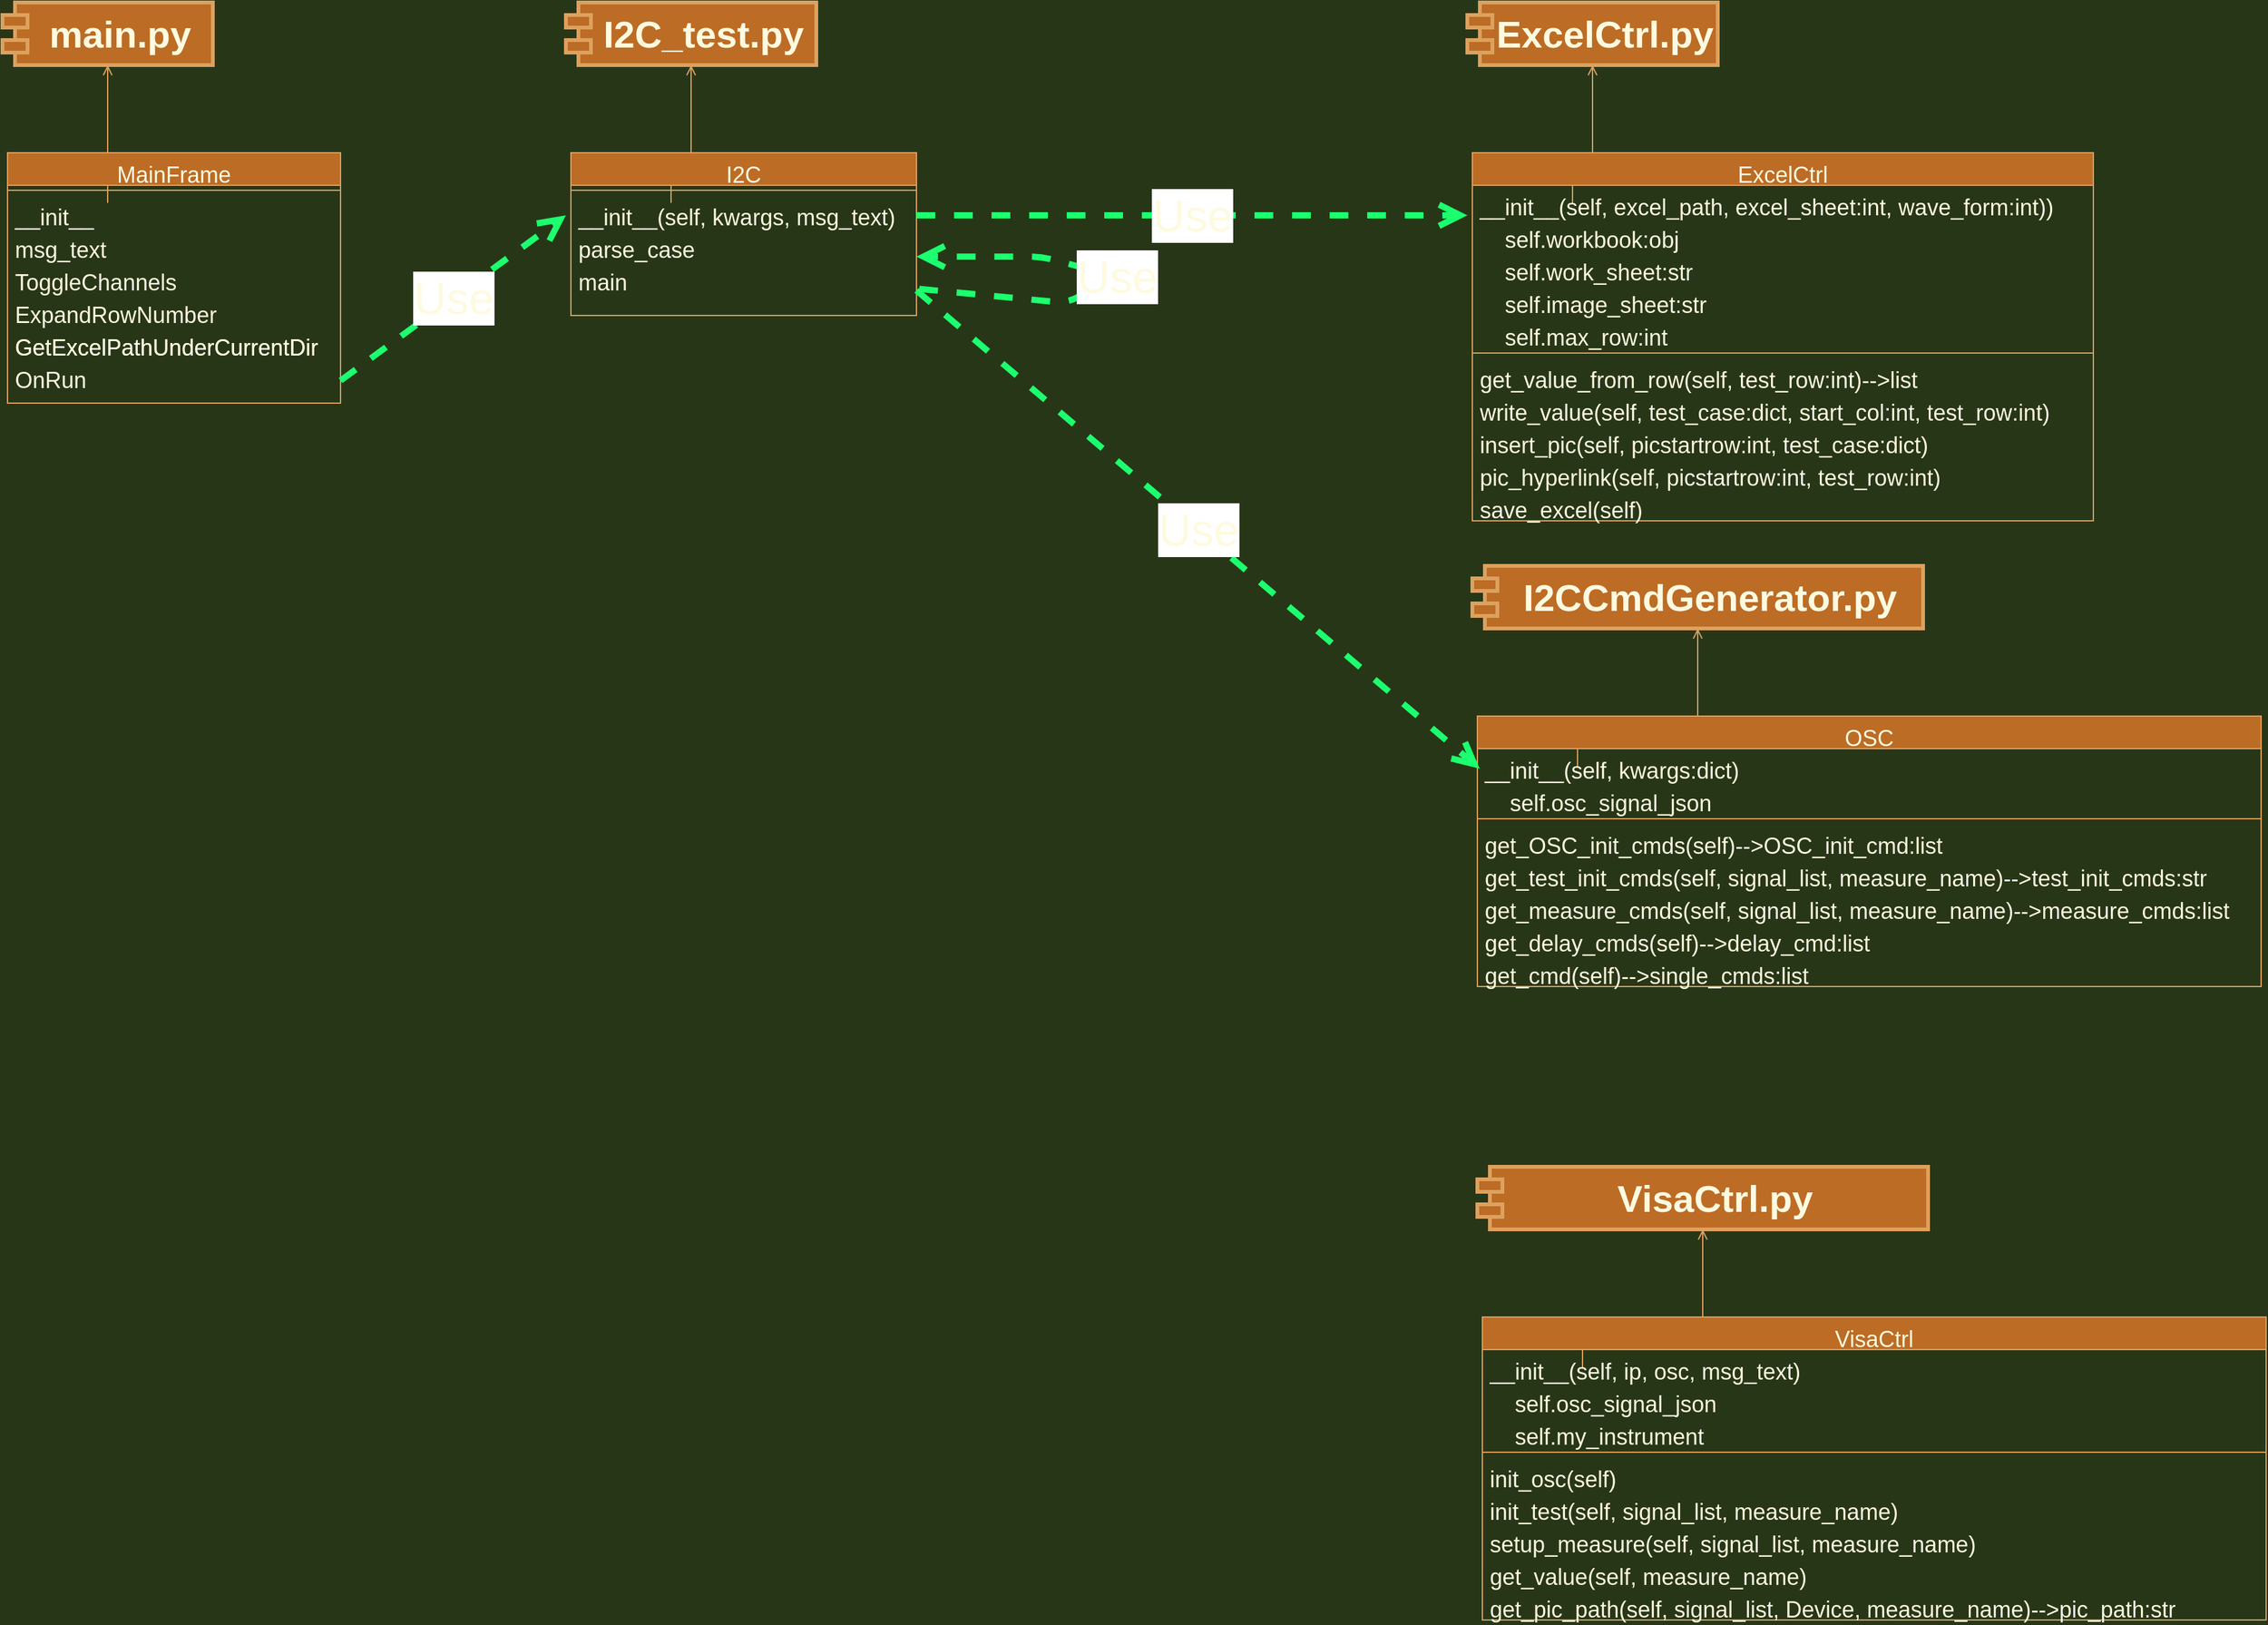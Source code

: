 <mxfile version="15.2.1" type="github">
  <diagram id="C5RBs43oDa-KdzZeNtuy" name="I2C Diagram">
    <mxGraphModel dx="1940" dy="1286" grid="1" gridSize="10" guides="1" tooltips="1" connect="1" arrows="1" fold="1" page="1" pageScale="1" pageWidth="827" pageHeight="1169" background="#283618" math="0" shadow="0">
      <root>
        <mxCell id="WIyWlLk6GJQsqaUBKTNV-0" />
        <mxCell id="WIyWlLk6GJQsqaUBKTNV-1" parent="WIyWlLk6GJQsqaUBKTNV-0" />
        <mxCell id="vuCsuV92tiSEWa9CnFil-13" value="main.py" style="shape=module;align=left;spacingLeft=20;align=center;verticalAlign=top;fillColor=#BC6C25;strokeColor=#DDA15E;fontColor=#FEFAE0;strokeWidth=3;fontStyle=1;fontSize=30;" vertex="1" parent="WIyWlLk6GJQsqaUBKTNV-1">
          <mxGeometry x="-450" y="120" width="168" height="50" as="geometry" />
        </mxCell>
        <mxCell id="vuCsuV92tiSEWa9CnFil-24" style="edgeStyle=orthogonalEdgeStyle;rounded=0;orthogonalLoop=1;jettySize=auto;html=1;entryX=0.5;entryY=1;entryDx=0;entryDy=0;endArrow=open;endFill=0;labelBackgroundColor=#283618;strokeColor=#DDA15E;fontColor=#FEFAE0;" edge="1" parent="WIyWlLk6GJQsqaUBKTNV-1" target="vuCsuV92tiSEWa9CnFil-13">
          <mxGeometry relative="1" as="geometry">
            <mxPoint x="-366" y="280" as="sourcePoint" />
            <Array as="points">
              <mxPoint x="-366" y="250" />
            </Array>
          </mxGeometry>
        </mxCell>
        <mxCell id="vuCsuV92tiSEWa9CnFil-41" value="MainFrame" style="swimlane;fontStyle=0;align=center;verticalAlign=top;childLayout=stackLayout;horizontal=1;startSize=26;horizontalStack=0;resizeParent=1;resizeLast=0;collapsible=1;marginBottom=0;rounded=0;shadow=0;strokeWidth=1;fillColor=#BC6C25;strokeColor=#DDA15E;fontColor=#FEFAE0;fontSize=18;" vertex="1" parent="WIyWlLk6GJQsqaUBKTNV-1">
          <mxGeometry x="-446" y="240" width="266" height="200" as="geometry">
            <mxRectangle x="120" y="360" width="160" height="26" as="alternateBounds" />
          </mxGeometry>
        </mxCell>
        <mxCell id="vuCsuV92tiSEWa9CnFil-44" value="" style="line;html=1;strokeWidth=1;align=left;verticalAlign=middle;spacingTop=-1;spacingLeft=3;spacingRight=3;rotatable=0;labelPosition=right;points=[];portConstraint=eastwest;labelBackgroundColor=#283618;fillColor=#BC6C25;strokeColor=#DDA15E;fontColor=#FEFAE0;fontSize=18;" vertex="1" parent="vuCsuV92tiSEWa9CnFil-41">
          <mxGeometry y="26" width="266" height="8" as="geometry" />
        </mxCell>
        <mxCell id="vuCsuV92tiSEWa9CnFil-45" value="__init__" style="text;align=left;verticalAlign=top;spacingLeft=4;spacingRight=4;overflow=hidden;rotatable=0;points=[[0,0.5],[1,0.5]];portConstraint=eastwest;fontStyle=0;fontColor=#FEFAE0;fontSize=18;" vertex="1" parent="vuCsuV92tiSEWa9CnFil-41">
          <mxGeometry y="34" width="266" height="26" as="geometry" />
        </mxCell>
        <mxCell id="vuCsuV92tiSEWa9CnFil-46" value="msg_text" style="text;align=left;verticalAlign=top;spacingLeft=4;spacingRight=4;overflow=hidden;rotatable=0;points=[[0,0.5],[1,0.5]];portConstraint=eastwest;fontColor=#FEFAE0;fontSize=18;" vertex="1" parent="vuCsuV92tiSEWa9CnFil-41">
          <mxGeometry y="60" width="266" height="26" as="geometry" />
        </mxCell>
        <mxCell id="vuCsuV92tiSEWa9CnFil-47" value="ToggleChannels" style="text;align=left;verticalAlign=top;spacingLeft=4;spacingRight=4;overflow=hidden;rotatable=0;points=[[0,0.5],[1,0.5]];portConstraint=eastwest;fontColor=#FEFAE0;fontSize=18;" vertex="1" parent="vuCsuV92tiSEWa9CnFil-41">
          <mxGeometry y="86" width="266" height="26" as="geometry" />
        </mxCell>
        <mxCell id="vuCsuV92tiSEWa9CnFil-48" value="ExpandRowNumber" style="text;align=left;verticalAlign=top;spacingLeft=4;spacingRight=4;overflow=hidden;rotatable=0;points=[[0,0.5],[1,0.5]];portConstraint=eastwest;fontColor=#FEFAE0;fontSize=18;" vertex="1" parent="vuCsuV92tiSEWa9CnFil-41">
          <mxGeometry y="112" width="266" height="26" as="geometry" />
        </mxCell>
        <mxCell id="vuCsuV92tiSEWa9CnFil-50" value="GetExcelPathUnderCurrentDir" style="text;align=left;verticalAlign=top;spacingLeft=4;spacingRight=4;overflow=hidden;rotatable=0;points=[[0,0.5],[1,0.5]];portConstraint=eastwest;fontColor=#FEFAE0;fontSize=18;" vertex="1" parent="vuCsuV92tiSEWa9CnFil-41">
          <mxGeometry y="138" width="266" height="26" as="geometry" />
        </mxCell>
        <mxCell id="vuCsuV92tiSEWa9CnFil-51" value="OnRun" style="text;align=left;verticalAlign=top;spacingLeft=4;spacingRight=4;overflow=hidden;rotatable=0;points=[[0,0.5],[1,0.5]];portConstraint=eastwest;fontColor=#FEFAE0;fontSize=18;" vertex="1" parent="vuCsuV92tiSEWa9CnFil-41">
          <mxGeometry y="164" width="266" height="36" as="geometry" />
        </mxCell>
        <mxCell id="vuCsuV92tiSEWa9CnFil-49" value="GetExcelPathUnderCurrentDir" style="text;align=left;verticalAlign=top;spacingLeft=4;spacingRight=4;overflow=hidden;rotatable=0;points=[[0,0.5],[1,0.5]];portConstraint=eastwest;fontColor=#FEFAE0;fontSize=18;" vertex="1" parent="WIyWlLk6GJQsqaUBKTNV-1">
          <mxGeometry x="-446" y="378" width="276" height="26" as="geometry" />
        </mxCell>
        <mxCell id="vuCsuV92tiSEWa9CnFil-52" value="I2C_test.py" style="shape=module;align=left;spacingLeft=20;align=center;verticalAlign=top;fillColor=#BC6C25;strokeColor=#DDA15E;fontColor=#FEFAE0;strokeWidth=3;fontStyle=1;fontSize=30;" vertex="1" parent="WIyWlLk6GJQsqaUBKTNV-1">
          <mxGeometry y="120" width="200" height="50" as="geometry" />
        </mxCell>
        <mxCell id="vuCsuV92tiSEWa9CnFil-53" style="edgeStyle=orthogonalEdgeStyle;rounded=0;orthogonalLoop=1;jettySize=auto;html=1;entryX=0.5;entryY=1;entryDx=0;entryDy=0;endArrow=open;endFill=0;labelBackgroundColor=#283618;strokeColor=#DDA15E;fontColor=#FEFAE0;" edge="1" target="vuCsuV92tiSEWa9CnFil-52" parent="WIyWlLk6GJQsqaUBKTNV-1">
          <mxGeometry relative="1" as="geometry">
            <mxPoint x="84" y="280" as="sourcePoint" />
            <Array as="points">
              <mxPoint x="84" y="250" />
            </Array>
          </mxGeometry>
        </mxCell>
        <mxCell id="vuCsuV92tiSEWa9CnFil-54" value="I2C" style="swimlane;fontStyle=0;align=center;verticalAlign=top;childLayout=stackLayout;horizontal=1;startSize=26;horizontalStack=0;resizeParent=1;resizeLast=0;collapsible=1;marginBottom=0;rounded=0;shadow=0;strokeWidth=1;fillColor=#BC6C25;strokeColor=#DDA15E;fontColor=#FEFAE0;fontSize=18;" vertex="1" parent="WIyWlLk6GJQsqaUBKTNV-1">
          <mxGeometry x="4" y="240" width="276" height="130" as="geometry">
            <mxRectangle x="120" y="360" width="160" height="26" as="alternateBounds" />
          </mxGeometry>
        </mxCell>
        <mxCell id="vuCsuV92tiSEWa9CnFil-55" value="" style="line;html=1;strokeWidth=1;align=left;verticalAlign=middle;spacingTop=-1;spacingLeft=3;spacingRight=3;rotatable=0;labelPosition=right;points=[];portConstraint=eastwest;labelBackgroundColor=#283618;fillColor=#BC6C25;strokeColor=#DDA15E;fontColor=#FEFAE0;fontSize=18;" vertex="1" parent="vuCsuV92tiSEWa9CnFil-54">
          <mxGeometry y="26" width="276" height="8" as="geometry" />
        </mxCell>
        <mxCell id="vuCsuV92tiSEWa9CnFil-56" value="__init__(self, kwargs, msg_text)" style="text;align=left;verticalAlign=top;spacingLeft=4;spacingRight=4;overflow=hidden;rotatable=0;points=[[0,0.5],[1,0.5]];portConstraint=eastwest;fontStyle=0;fontColor=#FEFAE0;fontSize=18;" vertex="1" parent="vuCsuV92tiSEWa9CnFil-54">
          <mxGeometry y="34" width="276" height="26" as="geometry" />
        </mxCell>
        <mxCell id="vuCsuV92tiSEWa9CnFil-57" value="parse_case" style="text;align=left;verticalAlign=top;spacingLeft=4;spacingRight=4;overflow=hidden;rotatable=0;points=[[0,0.5],[1,0.5]];portConstraint=eastwest;fontColor=#FEFAE0;fontSize=18;" vertex="1" parent="vuCsuV92tiSEWa9CnFil-54">
          <mxGeometry y="60" width="276" height="26" as="geometry" />
        </mxCell>
        <mxCell id="vuCsuV92tiSEWa9CnFil-58" value="main" style="text;align=left;verticalAlign=top;spacingLeft=4;spacingRight=4;overflow=hidden;rotatable=0;points=[[0,0.5],[1,0.5]];portConstraint=eastwest;fontColor=#FEFAE0;fontSize=18;" vertex="1" parent="vuCsuV92tiSEWa9CnFil-54">
          <mxGeometry y="86" width="276" height="26" as="geometry" />
        </mxCell>
        <mxCell id="vuCsuV92tiSEWa9CnFil-86" value="Use" style="endArrow=open;endSize=12;dashed=1;html=1;fontSize=36;fontColor=#FEFAE0;strokeColor=#1CFF6F;strokeWidth=5;fillColor=#BC6C25;exitX=1.008;exitY=0.876;exitDx=0;exitDy=0;exitPerimeter=0;" edge="1" parent="vuCsuV92tiSEWa9CnFil-54" source="vuCsuV92tiSEWa9CnFil-58">
          <mxGeometry width="160" relative="1" as="geometry">
            <mxPoint x="256" y="120" as="sourcePoint" />
            <mxPoint x="276" y="83" as="targetPoint" />
            <Array as="points">
              <mxPoint x="396" y="120" />
              <mxPoint x="436" y="99" />
              <mxPoint x="376" y="83" />
            </Array>
          </mxGeometry>
        </mxCell>
        <mxCell id="vuCsuV92tiSEWa9CnFil-65" value="ExcelCtrl.py" style="shape=module;align=left;spacingLeft=20;align=center;verticalAlign=top;fillColor=#BC6C25;strokeColor=#DDA15E;fontColor=#FEFAE0;strokeWidth=3;fontStyle=1;fontSize=30;" vertex="1" parent="WIyWlLk6GJQsqaUBKTNV-1">
          <mxGeometry x="720" y="120" width="200" height="50" as="geometry" />
        </mxCell>
        <mxCell id="vuCsuV92tiSEWa9CnFil-66" style="edgeStyle=orthogonalEdgeStyle;rounded=0;orthogonalLoop=1;jettySize=auto;html=1;entryX=0.5;entryY=1;entryDx=0;entryDy=0;endArrow=open;endFill=0;labelBackgroundColor=#283618;strokeColor=#DDA15E;fontColor=#FEFAE0;" edge="1" target="vuCsuV92tiSEWa9CnFil-65" parent="WIyWlLk6GJQsqaUBKTNV-1">
          <mxGeometry relative="1" as="geometry">
            <mxPoint x="804" y="280" as="sourcePoint" />
            <Array as="points">
              <mxPoint x="804" y="250" />
            </Array>
          </mxGeometry>
        </mxCell>
        <mxCell id="vuCsuV92tiSEWa9CnFil-67" value="ExcelCtrl" style="swimlane;fontStyle=0;align=center;verticalAlign=top;childLayout=stackLayout;horizontal=1;startSize=26;horizontalStack=0;resizeParent=1;resizeLast=0;collapsible=1;marginBottom=0;rounded=0;shadow=0;strokeWidth=1;fillColor=#BC6C25;strokeColor=#DDA15E;fontColor=#FEFAE0;fontSize=18;" vertex="1" parent="WIyWlLk6GJQsqaUBKTNV-1">
          <mxGeometry x="724" y="240" width="496" height="294" as="geometry">
            <mxRectangle x="120" y="360" width="160" height="26" as="alternateBounds" />
          </mxGeometry>
        </mxCell>
        <mxCell id="vuCsuV92tiSEWa9CnFil-69" value="__init__(self, excel_path, excel_sheet:int, wave_form:int))" style="text;align=left;verticalAlign=top;spacingLeft=4;spacingRight=4;overflow=hidden;rotatable=0;points=[[0,0.5],[1,0.5]];portConstraint=eastwest;fontStyle=0;fontColor=#FEFAE0;fontSize=18;" vertex="1" parent="vuCsuV92tiSEWa9CnFil-67">
          <mxGeometry y="26" width="496" height="26" as="geometry" />
        </mxCell>
        <mxCell id="vuCsuV92tiSEWa9CnFil-122" value="    self.workbook:obj" style="text;align=left;verticalAlign=top;spacingLeft=4;spacingRight=4;overflow=hidden;rotatable=0;points=[[0,0.5],[1,0.5]];portConstraint=eastwest;fontStyle=0;fontColor=#FEFAE0;fontSize=18;" vertex="1" parent="vuCsuV92tiSEWa9CnFil-67">
          <mxGeometry y="52" width="496" height="26" as="geometry" />
        </mxCell>
        <mxCell id="vuCsuV92tiSEWa9CnFil-123" value="    self.work_sheet:str" style="text;align=left;verticalAlign=top;spacingLeft=4;spacingRight=4;overflow=hidden;rotatable=0;points=[[0,0.5],[1,0.5]];portConstraint=eastwest;fontStyle=0;fontColor=#FEFAE0;fontSize=18;" vertex="1" parent="vuCsuV92tiSEWa9CnFil-67">
          <mxGeometry y="78" width="496" height="26" as="geometry" />
        </mxCell>
        <mxCell id="vuCsuV92tiSEWa9CnFil-124" value="    self.image_sheet:str" style="text;align=left;verticalAlign=top;spacingLeft=4;spacingRight=4;overflow=hidden;rotatable=0;points=[[0,0.5],[1,0.5]];portConstraint=eastwest;fontStyle=0;fontColor=#FEFAE0;fontSize=18;" vertex="1" parent="vuCsuV92tiSEWa9CnFil-67">
          <mxGeometry y="104" width="496" height="26" as="geometry" />
        </mxCell>
        <mxCell id="vuCsuV92tiSEWa9CnFil-125" value="    self.max_row:int" style="text;align=left;verticalAlign=top;spacingLeft=4;spacingRight=4;overflow=hidden;rotatable=0;points=[[0,0.5],[1,0.5]];portConstraint=eastwest;fontStyle=0;fontColor=#FEFAE0;fontSize=18;" vertex="1" parent="vuCsuV92tiSEWa9CnFil-67">
          <mxGeometry y="130" width="496" height="26" as="geometry" />
        </mxCell>
        <mxCell id="vuCsuV92tiSEWa9CnFil-68" value="" style="line;html=1;strokeWidth=1;align=left;verticalAlign=middle;spacingTop=-1;spacingLeft=3;spacingRight=3;rotatable=0;labelPosition=right;points=[];portConstraint=eastwest;labelBackgroundColor=#283618;fillColor=#BC6C25;strokeColor=#DDA15E;fontColor=#FEFAE0;fontSize=18;" vertex="1" parent="vuCsuV92tiSEWa9CnFil-67">
          <mxGeometry y="156" width="496" height="8" as="geometry" />
        </mxCell>
        <mxCell id="vuCsuV92tiSEWa9CnFil-70" value="get_value_from_row(self, test_row:int)--&gt;list" style="text;align=left;verticalAlign=top;spacingLeft=4;spacingRight=4;overflow=hidden;rotatable=0;points=[[0,0.5],[1,0.5]];portConstraint=eastwest;fontColor=#FEFAE0;fontSize=18;" vertex="1" parent="vuCsuV92tiSEWa9CnFil-67">
          <mxGeometry y="164" width="496" height="26" as="geometry" />
        </mxCell>
        <mxCell id="vuCsuV92tiSEWa9CnFil-71" value="write_value(self, test_case:dict, start_col:int, test_row:int)" style="text;align=left;verticalAlign=top;spacingLeft=4;spacingRight=4;overflow=hidden;rotatable=0;points=[[0,0.5],[1,0.5]];portConstraint=eastwest;fontColor=#FEFAE0;fontSize=18;" vertex="1" parent="vuCsuV92tiSEWa9CnFil-67">
          <mxGeometry y="190" width="496" height="26" as="geometry" />
        </mxCell>
        <mxCell id="vuCsuV92tiSEWa9CnFil-73" value="insert_pic(self, picstartrow:int, test_case:dict)" style="text;align=left;verticalAlign=top;spacingLeft=4;spacingRight=4;overflow=hidden;rotatable=0;points=[[0,0.5],[1,0.5]];portConstraint=eastwest;fontColor=#FEFAE0;fontSize=18;" vertex="1" parent="vuCsuV92tiSEWa9CnFil-67">
          <mxGeometry y="216" width="496" height="26" as="geometry" />
        </mxCell>
        <mxCell id="vuCsuV92tiSEWa9CnFil-72" value="pic_hyperlink(self, picstartrow:int, test_row:int)" style="text;align=left;verticalAlign=top;spacingLeft=4;spacingRight=4;overflow=hidden;rotatable=0;points=[[0,0.5],[1,0.5]];portConstraint=eastwest;fontColor=#FEFAE0;fontSize=18;" vertex="1" parent="vuCsuV92tiSEWa9CnFil-67">
          <mxGeometry y="242" width="496" height="26" as="geometry" />
        </mxCell>
        <mxCell id="vuCsuV92tiSEWa9CnFil-74" value="save_excel(self)" style="text;align=left;verticalAlign=top;spacingLeft=4;spacingRight=4;overflow=hidden;rotatable=0;points=[[0,0.5],[1,0.5]];portConstraint=eastwest;fontColor=#FEFAE0;fontSize=18;" vertex="1" parent="vuCsuV92tiSEWa9CnFil-67">
          <mxGeometry y="268" width="496" height="26" as="geometry" />
        </mxCell>
        <mxCell id="vuCsuV92tiSEWa9CnFil-81" value="Use" style="endArrow=open;endSize=12;dashed=1;html=1;fontSize=36;fontColor=#FEFAE0;strokeColor=#1CFF6F;strokeWidth=5;fillColor=#BC6C25;exitX=1;exitY=0.5;exitDx=0;exitDy=0;" edge="1" parent="WIyWlLk6GJQsqaUBKTNV-1" source="vuCsuV92tiSEWa9CnFil-51">
          <mxGeometry width="160" relative="1" as="geometry">
            <mxPoint x="-170" y="420" as="sourcePoint" />
            <mxPoint y="290" as="targetPoint" />
          </mxGeometry>
        </mxCell>
        <mxCell id="vuCsuV92tiSEWa9CnFil-84" value="Use" style="endArrow=open;endSize=12;dashed=1;html=1;fontSize=36;fontColor=#FEFAE0;strokeColor=#1CFF6F;strokeWidth=5;fillColor=#BC6C25;" edge="1" parent="WIyWlLk6GJQsqaUBKTNV-1">
          <mxGeometry width="160" relative="1" as="geometry">
            <mxPoint x="280" y="290" as="sourcePoint" />
            <mxPoint x="720" y="290" as="targetPoint" />
          </mxGeometry>
        </mxCell>
        <mxCell id="vuCsuV92tiSEWa9CnFil-88" value="I2CCmdGenerator.py" style="shape=module;align=left;spacingLeft=20;align=center;verticalAlign=top;fillColor=#BC6C25;strokeColor=#DDA15E;fontColor=#FEFAE0;strokeWidth=3;fontStyle=1;fontSize=30;" vertex="1" parent="WIyWlLk6GJQsqaUBKTNV-1">
          <mxGeometry x="724" y="570" width="360" height="50" as="geometry" />
        </mxCell>
        <mxCell id="vuCsuV92tiSEWa9CnFil-89" style="edgeStyle=orthogonalEdgeStyle;rounded=0;orthogonalLoop=1;jettySize=auto;html=1;entryX=0.5;entryY=1;entryDx=0;entryDy=0;endArrow=open;endFill=0;labelBackgroundColor=#283618;strokeColor=#DDA15E;fontColor=#FEFAE0;" edge="1" target="vuCsuV92tiSEWa9CnFil-88" parent="WIyWlLk6GJQsqaUBKTNV-1">
          <mxGeometry relative="1" as="geometry">
            <mxPoint x="808" y="730.0" as="sourcePoint" />
            <Array as="points">
              <mxPoint x="808" y="700" />
            </Array>
          </mxGeometry>
        </mxCell>
        <mxCell id="vuCsuV92tiSEWa9CnFil-90" value="OSC" style="swimlane;fontStyle=0;align=center;verticalAlign=top;childLayout=stackLayout;horizontal=1;startSize=26;horizontalStack=0;resizeParent=1;resizeLast=0;collapsible=1;marginBottom=0;rounded=0;shadow=0;strokeWidth=1;fillColor=#BC6C25;strokeColor=#DDA15E;fontColor=#FEFAE0;fontSize=18;" vertex="1" parent="WIyWlLk6GJQsqaUBKTNV-1">
          <mxGeometry x="728" y="690" width="626" height="216" as="geometry">
            <mxRectangle x="120" y="360" width="160" height="26" as="alternateBounds" />
          </mxGeometry>
        </mxCell>
        <mxCell id="vuCsuV92tiSEWa9CnFil-92" value="__init__(self, kwargs:dict)" style="text;align=left;verticalAlign=top;spacingLeft=4;spacingRight=4;overflow=hidden;rotatable=0;points=[[0,0.5],[1,0.5]];portConstraint=eastwest;fontStyle=0;fontColor=#FEFAE0;fontSize=18;" vertex="1" parent="vuCsuV92tiSEWa9CnFil-90">
          <mxGeometry y="26" width="626" height="26" as="geometry" />
        </mxCell>
        <mxCell id="vuCsuV92tiSEWa9CnFil-121" value="    self.osc_signal_json" style="text;align=left;verticalAlign=top;spacingLeft=4;spacingRight=4;overflow=hidden;rotatable=0;points=[[0,0.5],[1,0.5]];portConstraint=eastwest;fontStyle=0;fontColor=#FEFAE0;fontSize=18;" vertex="1" parent="vuCsuV92tiSEWa9CnFil-90">
          <mxGeometry y="52" width="626" height="26" as="geometry" />
        </mxCell>
        <mxCell id="vuCsuV92tiSEWa9CnFil-91" value="" style="line;html=1;strokeWidth=1;align=left;verticalAlign=middle;spacingTop=-1;spacingLeft=3;spacingRight=3;rotatable=0;labelPosition=right;points=[];portConstraint=eastwest;labelBackgroundColor=#283618;fillColor=#BC6C25;strokeColor=#DDA15E;fontColor=#FEFAE0;fontSize=18;" vertex="1" parent="vuCsuV92tiSEWa9CnFil-90">
          <mxGeometry y="78" width="626" height="8" as="geometry" />
        </mxCell>
        <mxCell id="vuCsuV92tiSEWa9CnFil-93" value="get_OSC_init_cmds(self)--&gt;OSC_init_cmd:list" style="text;align=left;verticalAlign=top;spacingLeft=4;spacingRight=4;overflow=hidden;rotatable=0;points=[[0,0.5],[1,0.5]];portConstraint=eastwest;fontColor=#FEFAE0;fontSize=18;" vertex="1" parent="vuCsuV92tiSEWa9CnFil-90">
          <mxGeometry y="86" width="626" height="26" as="geometry" />
        </mxCell>
        <mxCell id="vuCsuV92tiSEWa9CnFil-94" value="get_test_init_cmds(self, signal_list, measure_name)--&gt;test_init_cmds:str" style="text;align=left;verticalAlign=top;spacingLeft=4;spacingRight=4;overflow=hidden;rotatable=0;points=[[0,0.5],[1,0.5]];portConstraint=eastwest;fontColor=#FEFAE0;fontSize=18;" vertex="1" parent="vuCsuV92tiSEWa9CnFil-90">
          <mxGeometry y="112" width="626" height="26" as="geometry" />
        </mxCell>
        <mxCell id="vuCsuV92tiSEWa9CnFil-95" value="get_measure_cmds(self, signal_list, measure_name)--&gt;measure_cmds:list" style="text;align=left;verticalAlign=top;spacingLeft=4;spacingRight=4;overflow=hidden;rotatable=0;points=[[0,0.5],[1,0.5]];portConstraint=eastwest;fontColor=#FEFAE0;fontSize=18;" vertex="1" parent="vuCsuV92tiSEWa9CnFil-90">
          <mxGeometry y="138" width="626" height="26" as="geometry" />
        </mxCell>
        <mxCell id="vuCsuV92tiSEWa9CnFil-96" value="get_delay_cmds(self)--&gt;delay_cmd:list" style="text;align=left;verticalAlign=top;spacingLeft=4;spacingRight=4;overflow=hidden;rotatable=0;points=[[0,0.5],[1,0.5]];portConstraint=eastwest;fontColor=#FEFAE0;fontSize=18;" vertex="1" parent="vuCsuV92tiSEWa9CnFil-90">
          <mxGeometry y="164" width="626" height="26" as="geometry" />
        </mxCell>
        <mxCell id="vuCsuV92tiSEWa9CnFil-97" value="get_cmd(self)--&gt;single_cmds:list" style="text;align=left;verticalAlign=top;spacingLeft=4;spacingRight=4;overflow=hidden;rotatable=0;points=[[0,0.5],[1,0.5]];portConstraint=eastwest;fontColor=#FEFAE0;fontSize=18;" vertex="1" parent="vuCsuV92tiSEWa9CnFil-90">
          <mxGeometry y="190" width="626" height="26" as="geometry" />
        </mxCell>
        <mxCell id="vuCsuV92tiSEWa9CnFil-98" value="Use" style="endArrow=open;endSize=12;dashed=1;html=1;fontSize=36;fontColor=#FEFAE0;strokeColor=#1CFF6F;strokeWidth=5;fillColor=#BC6C25;entryX=0.003;entryY=0.615;entryDx=0;entryDy=0;entryPerimeter=0;" edge="1" parent="WIyWlLk6GJQsqaUBKTNV-1" target="vuCsuV92tiSEWa9CnFil-92">
          <mxGeometry width="160" relative="1" as="geometry">
            <mxPoint x="280" y="350" as="sourcePoint" />
            <mxPoint x="520" y="520" as="targetPoint" />
          </mxGeometry>
        </mxCell>
        <mxCell id="vuCsuV92tiSEWa9CnFil-110" value="VisaCtrl.py" style="shape=module;align=left;spacingLeft=20;align=center;verticalAlign=top;fillColor=#BC6C25;strokeColor=#DDA15E;fontColor=#FEFAE0;strokeWidth=3;fontStyle=1;fontSize=30;" vertex="1" parent="WIyWlLk6GJQsqaUBKTNV-1">
          <mxGeometry x="728" y="1050" width="360" height="50" as="geometry" />
        </mxCell>
        <mxCell id="vuCsuV92tiSEWa9CnFil-111" style="edgeStyle=orthogonalEdgeStyle;rounded=0;orthogonalLoop=1;jettySize=auto;html=1;entryX=0.5;entryY=1;entryDx=0;entryDy=0;endArrow=open;endFill=0;labelBackgroundColor=#283618;strokeColor=#DDA15E;fontColor=#FEFAE0;" edge="1" target="vuCsuV92tiSEWa9CnFil-110" parent="WIyWlLk6GJQsqaUBKTNV-1">
          <mxGeometry relative="1" as="geometry">
            <mxPoint x="812" y="1210.0" as="sourcePoint" />
            <Array as="points">
              <mxPoint x="812" y="1180" />
            </Array>
          </mxGeometry>
        </mxCell>
        <mxCell id="vuCsuV92tiSEWa9CnFil-112" value="VisaCtrl" style="swimlane;fontStyle=0;align=center;verticalAlign=top;childLayout=stackLayout;horizontal=1;startSize=26;horizontalStack=0;resizeParent=1;resizeLast=0;collapsible=1;marginBottom=0;rounded=0;shadow=0;strokeWidth=1;fillColor=#BC6C25;strokeColor=#DDA15E;fontColor=#FEFAE0;fontSize=18;" vertex="1" parent="WIyWlLk6GJQsqaUBKTNV-1">
          <mxGeometry x="732" y="1170" width="626" height="242" as="geometry">
            <mxRectangle x="120" y="360" width="160" height="26" as="alternateBounds" />
          </mxGeometry>
        </mxCell>
        <mxCell id="vuCsuV92tiSEWa9CnFil-114" value="__init__(self, ip, osc, msg_text)&#xa;" style="text;align=left;verticalAlign=top;spacingLeft=4;spacingRight=4;overflow=hidden;rotatable=0;points=[[0,0.5],[1,0.5]];portConstraint=eastwest;fontStyle=0;fontColor=#FEFAE0;fontSize=18;" vertex="1" parent="vuCsuV92tiSEWa9CnFil-112">
          <mxGeometry y="26" width="626" height="26" as="geometry" />
        </mxCell>
        <mxCell id="vuCsuV92tiSEWa9CnFil-120" value="    self.osc_signal_json&#xa;" style="text;align=left;verticalAlign=top;spacingLeft=4;spacingRight=4;overflow=hidden;rotatable=0;points=[[0,0.5],[1,0.5]];portConstraint=eastwest;fontStyle=0;fontColor=#FEFAE0;fontSize=18;" vertex="1" parent="vuCsuV92tiSEWa9CnFil-112">
          <mxGeometry y="52" width="626" height="26" as="geometry" />
        </mxCell>
        <mxCell id="vuCsuV92tiSEWa9CnFil-126" value="    self.my_instrument" style="text;align=left;verticalAlign=top;spacingLeft=4;spacingRight=4;overflow=hidden;rotatable=0;points=[[0,0.5],[1,0.5]];portConstraint=eastwest;fontStyle=0;fontColor=#FEFAE0;fontSize=18;" vertex="1" parent="vuCsuV92tiSEWa9CnFil-112">
          <mxGeometry y="78" width="626" height="26" as="geometry" />
        </mxCell>
        <mxCell id="vuCsuV92tiSEWa9CnFil-113" value="" style="line;html=1;strokeWidth=1;align=left;verticalAlign=middle;spacingTop=-1;spacingLeft=3;spacingRight=3;rotatable=0;labelPosition=right;points=[];portConstraint=eastwest;labelBackgroundColor=#283618;fillColor=#BC6C25;strokeColor=#DDA15E;fontColor=#FEFAE0;fontSize=18;" vertex="1" parent="vuCsuV92tiSEWa9CnFil-112">
          <mxGeometry y="104" width="626" height="8" as="geometry" />
        </mxCell>
        <mxCell id="vuCsuV92tiSEWa9CnFil-115" value="init_osc(self)" style="text;align=left;verticalAlign=top;spacingLeft=4;spacingRight=4;overflow=hidden;rotatable=0;points=[[0,0.5],[1,0.5]];portConstraint=eastwest;fontColor=#FEFAE0;fontSize=18;" vertex="1" parent="vuCsuV92tiSEWa9CnFil-112">
          <mxGeometry y="112" width="626" height="26" as="geometry" />
        </mxCell>
        <mxCell id="vuCsuV92tiSEWa9CnFil-116" value="init_test(self, signal_list, measure_name)" style="text;align=left;verticalAlign=top;spacingLeft=4;spacingRight=4;overflow=hidden;rotatable=0;points=[[0,0.5],[1,0.5]];portConstraint=eastwest;fontColor=#FEFAE0;fontSize=18;" vertex="1" parent="vuCsuV92tiSEWa9CnFil-112">
          <mxGeometry y="138" width="626" height="26" as="geometry" />
        </mxCell>
        <mxCell id="vuCsuV92tiSEWa9CnFil-117" value="setup_measure(self, signal_list, measure_name)" style="text;align=left;verticalAlign=top;spacingLeft=4;spacingRight=4;overflow=hidden;rotatable=0;points=[[0,0.5],[1,0.5]];portConstraint=eastwest;fontColor=#FEFAE0;fontSize=18;" vertex="1" parent="vuCsuV92tiSEWa9CnFil-112">
          <mxGeometry y="164" width="626" height="26" as="geometry" />
        </mxCell>
        <mxCell id="vuCsuV92tiSEWa9CnFil-118" value="get_value(self, measure_name)" style="text;align=left;verticalAlign=top;spacingLeft=4;spacingRight=4;overflow=hidden;rotatable=0;points=[[0,0.5],[1,0.5]];portConstraint=eastwest;fontColor=#FEFAE0;fontSize=18;" vertex="1" parent="vuCsuV92tiSEWa9CnFil-112">
          <mxGeometry y="190" width="626" height="26" as="geometry" />
        </mxCell>
        <mxCell id="vuCsuV92tiSEWa9CnFil-119" value="get_pic_path(self, signal_list, Device, measure_name)--&gt;pic_path:str" style="text;align=left;verticalAlign=top;spacingLeft=4;spacingRight=4;overflow=hidden;rotatable=0;points=[[0,0.5],[1,0.5]];portConstraint=eastwest;fontColor=#FEFAE0;fontSize=18;" vertex="1" parent="vuCsuV92tiSEWa9CnFil-112">
          <mxGeometry y="216" width="626" height="26" as="geometry" />
        </mxCell>
      </root>
    </mxGraphModel>
  </diagram>
</mxfile>
